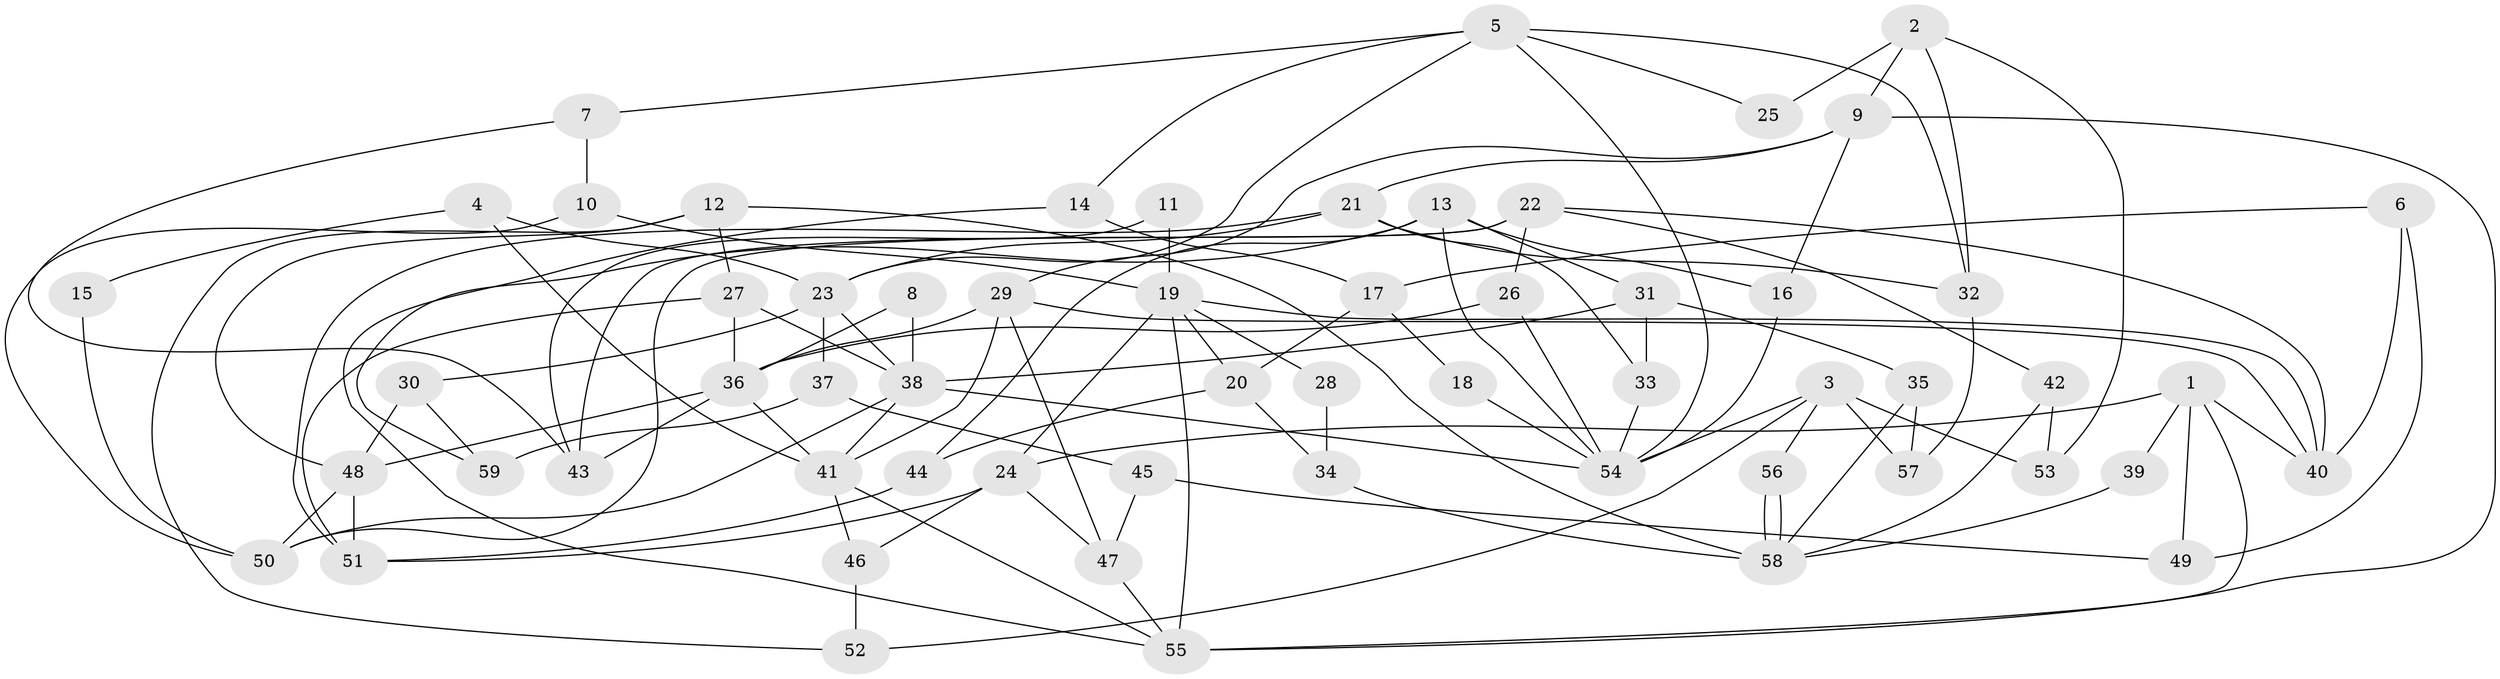 // coarse degree distribution, {6: 0.1891891891891892, 4: 0.10810810810810811, 3: 0.24324324324324326, 10: 0.05405405405405406, 2: 0.13513513513513514, 7: 0.08108108108108109, 5: 0.10810810810810811, 8: 0.08108108108108109}
// Generated by graph-tools (version 1.1) at 2025/42/03/06/25 10:42:01]
// undirected, 59 vertices, 118 edges
graph export_dot {
graph [start="1"]
  node [color=gray90,style=filled];
  1;
  2;
  3;
  4;
  5;
  6;
  7;
  8;
  9;
  10;
  11;
  12;
  13;
  14;
  15;
  16;
  17;
  18;
  19;
  20;
  21;
  22;
  23;
  24;
  25;
  26;
  27;
  28;
  29;
  30;
  31;
  32;
  33;
  34;
  35;
  36;
  37;
  38;
  39;
  40;
  41;
  42;
  43;
  44;
  45;
  46;
  47;
  48;
  49;
  50;
  51;
  52;
  53;
  54;
  55;
  56;
  57;
  58;
  59;
  1 -- 55;
  1 -- 40;
  1 -- 24;
  1 -- 39;
  1 -- 49;
  2 -- 53;
  2 -- 32;
  2 -- 9;
  2 -- 25;
  3 -- 57;
  3 -- 54;
  3 -- 52;
  3 -- 53;
  3 -- 56;
  4 -- 41;
  4 -- 23;
  4 -- 15;
  5 -- 54;
  5 -- 7;
  5 -- 14;
  5 -- 23;
  5 -- 25;
  5 -- 32;
  6 -- 49;
  6 -- 40;
  6 -- 17;
  7 -- 10;
  7 -- 43;
  8 -- 36;
  8 -- 38;
  9 -- 29;
  9 -- 16;
  9 -- 21;
  9 -- 55;
  10 -- 19;
  10 -- 50;
  11 -- 19;
  11 -- 43;
  12 -- 48;
  12 -- 52;
  12 -- 27;
  12 -- 58;
  13 -- 54;
  13 -- 31;
  13 -- 16;
  13 -- 44;
  13 -- 59;
  14 -- 55;
  14 -- 17;
  15 -- 50;
  16 -- 54;
  17 -- 18;
  17 -- 20;
  18 -- 54;
  19 -- 24;
  19 -- 20;
  19 -- 28;
  19 -- 40;
  19 -- 55;
  20 -- 44;
  20 -- 34;
  21 -- 23;
  21 -- 32;
  21 -- 33;
  21 -- 51;
  22 -- 50;
  22 -- 40;
  22 -- 26;
  22 -- 42;
  22 -- 43;
  23 -- 38;
  23 -- 30;
  23 -- 37;
  24 -- 51;
  24 -- 46;
  24 -- 47;
  26 -- 36;
  26 -- 54;
  27 -- 36;
  27 -- 38;
  27 -- 51;
  28 -- 34;
  29 -- 47;
  29 -- 41;
  29 -- 36;
  29 -- 40;
  30 -- 48;
  30 -- 59;
  31 -- 38;
  31 -- 33;
  31 -- 35;
  32 -- 57;
  33 -- 54;
  34 -- 58;
  35 -- 58;
  35 -- 57;
  36 -- 41;
  36 -- 43;
  36 -- 48;
  37 -- 59;
  37 -- 45;
  38 -- 54;
  38 -- 41;
  38 -- 50;
  39 -- 58;
  41 -- 55;
  41 -- 46;
  42 -- 58;
  42 -- 53;
  44 -- 51;
  45 -- 47;
  45 -- 49;
  46 -- 52;
  47 -- 55;
  48 -- 51;
  48 -- 50;
  56 -- 58;
  56 -- 58;
}
